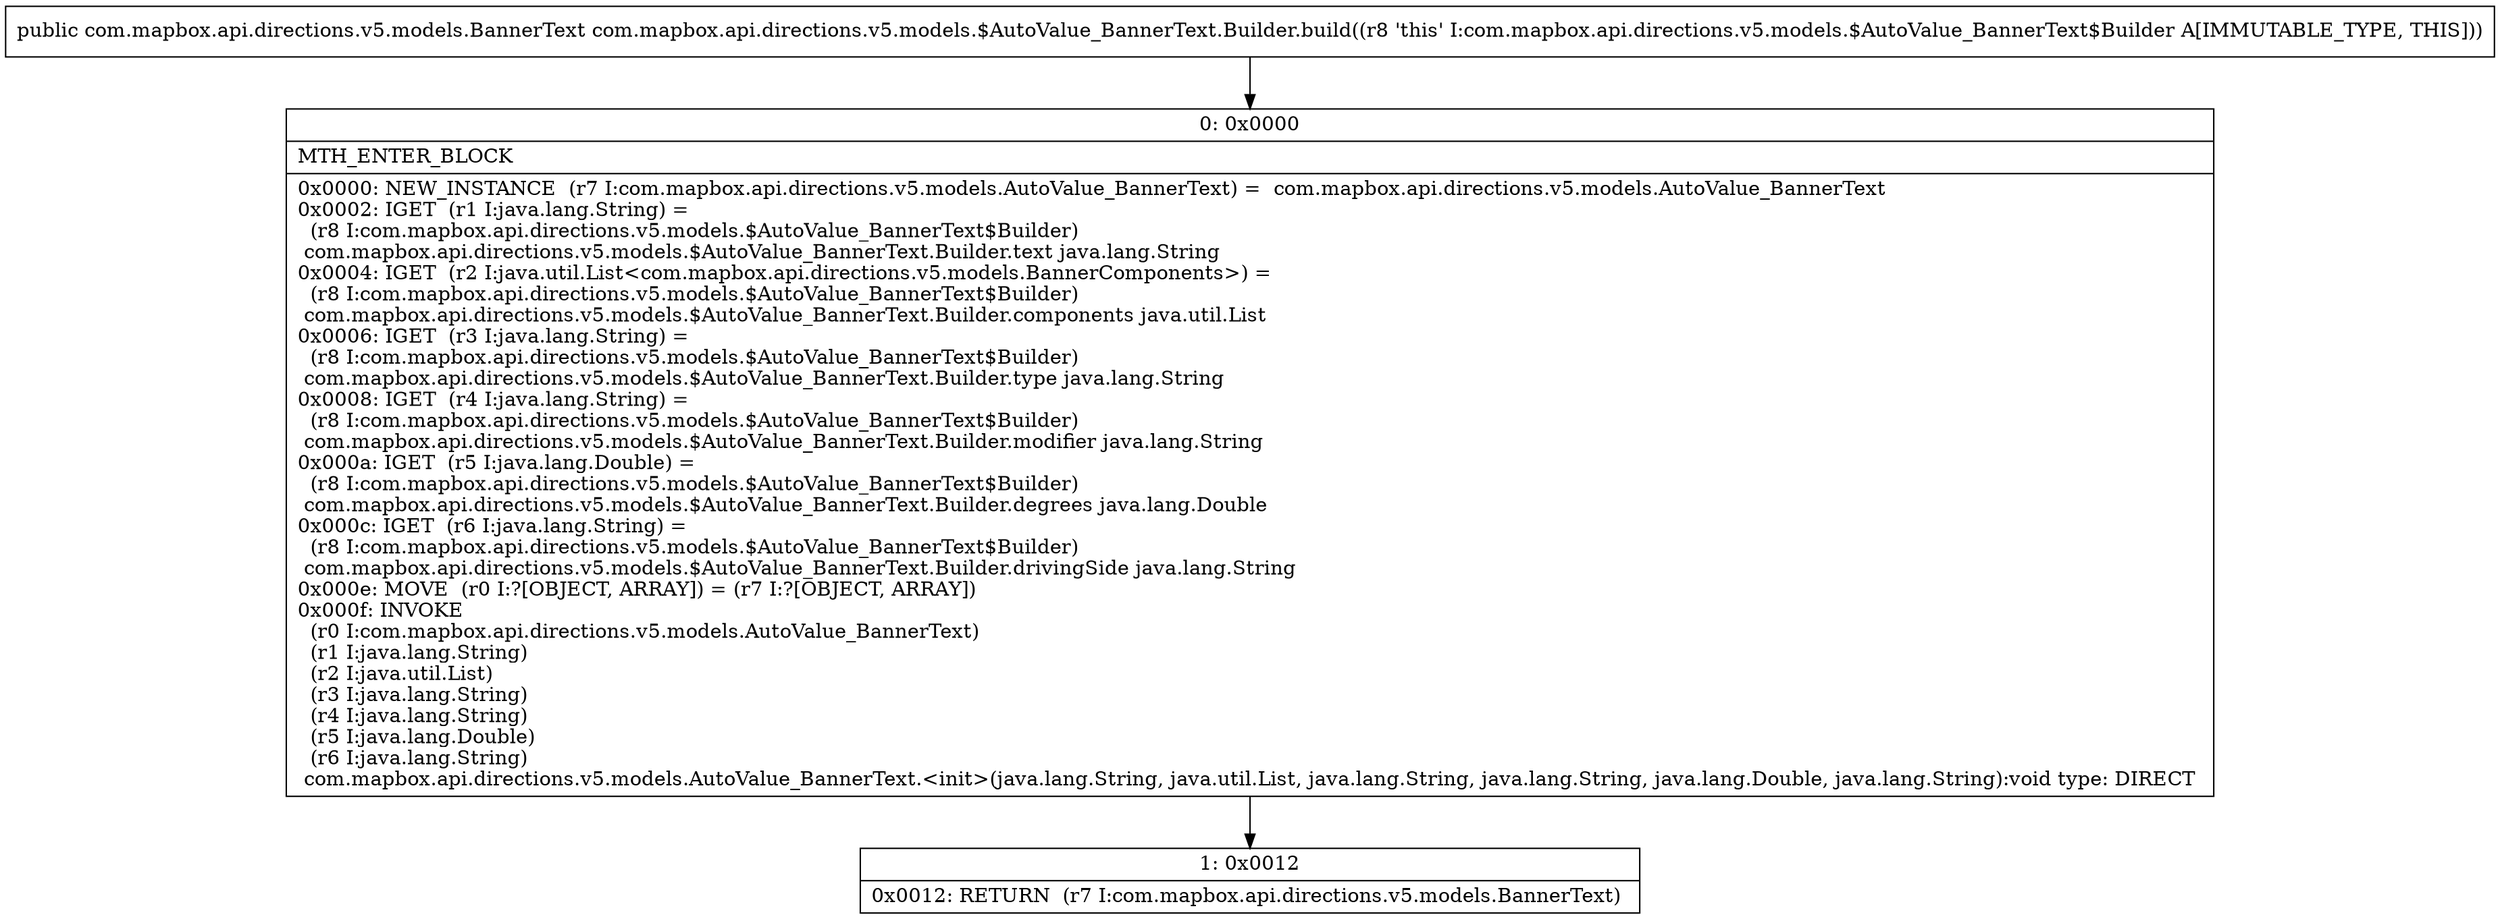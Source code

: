 digraph "CFG forcom.mapbox.api.directions.v5.models.$AutoValue_BannerText.Builder.build()Lcom\/mapbox\/api\/directions\/v5\/models\/BannerText;" {
Node_0 [shape=record,label="{0\:\ 0x0000|MTH_ENTER_BLOCK\l|0x0000: NEW_INSTANCE  (r7 I:com.mapbox.api.directions.v5.models.AutoValue_BannerText) =  com.mapbox.api.directions.v5.models.AutoValue_BannerText \l0x0002: IGET  (r1 I:java.lang.String) = \l  (r8 I:com.mapbox.api.directions.v5.models.$AutoValue_BannerText$Builder)\l com.mapbox.api.directions.v5.models.$AutoValue_BannerText.Builder.text java.lang.String \l0x0004: IGET  (r2 I:java.util.List\<com.mapbox.api.directions.v5.models.BannerComponents\>) = \l  (r8 I:com.mapbox.api.directions.v5.models.$AutoValue_BannerText$Builder)\l com.mapbox.api.directions.v5.models.$AutoValue_BannerText.Builder.components java.util.List \l0x0006: IGET  (r3 I:java.lang.String) = \l  (r8 I:com.mapbox.api.directions.v5.models.$AutoValue_BannerText$Builder)\l com.mapbox.api.directions.v5.models.$AutoValue_BannerText.Builder.type java.lang.String \l0x0008: IGET  (r4 I:java.lang.String) = \l  (r8 I:com.mapbox.api.directions.v5.models.$AutoValue_BannerText$Builder)\l com.mapbox.api.directions.v5.models.$AutoValue_BannerText.Builder.modifier java.lang.String \l0x000a: IGET  (r5 I:java.lang.Double) = \l  (r8 I:com.mapbox.api.directions.v5.models.$AutoValue_BannerText$Builder)\l com.mapbox.api.directions.v5.models.$AutoValue_BannerText.Builder.degrees java.lang.Double \l0x000c: IGET  (r6 I:java.lang.String) = \l  (r8 I:com.mapbox.api.directions.v5.models.$AutoValue_BannerText$Builder)\l com.mapbox.api.directions.v5.models.$AutoValue_BannerText.Builder.drivingSide java.lang.String \l0x000e: MOVE  (r0 I:?[OBJECT, ARRAY]) = (r7 I:?[OBJECT, ARRAY]) \l0x000f: INVOKE  \l  (r0 I:com.mapbox.api.directions.v5.models.AutoValue_BannerText)\l  (r1 I:java.lang.String)\l  (r2 I:java.util.List)\l  (r3 I:java.lang.String)\l  (r4 I:java.lang.String)\l  (r5 I:java.lang.Double)\l  (r6 I:java.lang.String)\l com.mapbox.api.directions.v5.models.AutoValue_BannerText.\<init\>(java.lang.String, java.util.List, java.lang.String, java.lang.String, java.lang.Double, java.lang.String):void type: DIRECT \l}"];
Node_1 [shape=record,label="{1\:\ 0x0012|0x0012: RETURN  (r7 I:com.mapbox.api.directions.v5.models.BannerText) \l}"];
MethodNode[shape=record,label="{public com.mapbox.api.directions.v5.models.BannerText com.mapbox.api.directions.v5.models.$AutoValue_BannerText.Builder.build((r8 'this' I:com.mapbox.api.directions.v5.models.$AutoValue_BannerText$Builder A[IMMUTABLE_TYPE, THIS])) }"];
MethodNode -> Node_0;
Node_0 -> Node_1;
}

